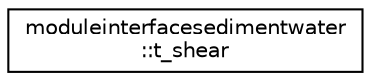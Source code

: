 digraph "Graphical Class Hierarchy"
{
 // LATEX_PDF_SIZE
  edge [fontname="Helvetica",fontsize="10",labelfontname="Helvetica",labelfontsize="10"];
  node [fontname="Helvetica",fontsize="10",shape=record];
  rankdir="LR";
  Node0 [label="moduleinterfacesedimentwater\l::t_shear",height=0.2,width=0.4,color="black", fillcolor="white", style="filled",URL="$structmoduleinterfacesedimentwater_1_1t__shear.html",tooltip=" "];
}
